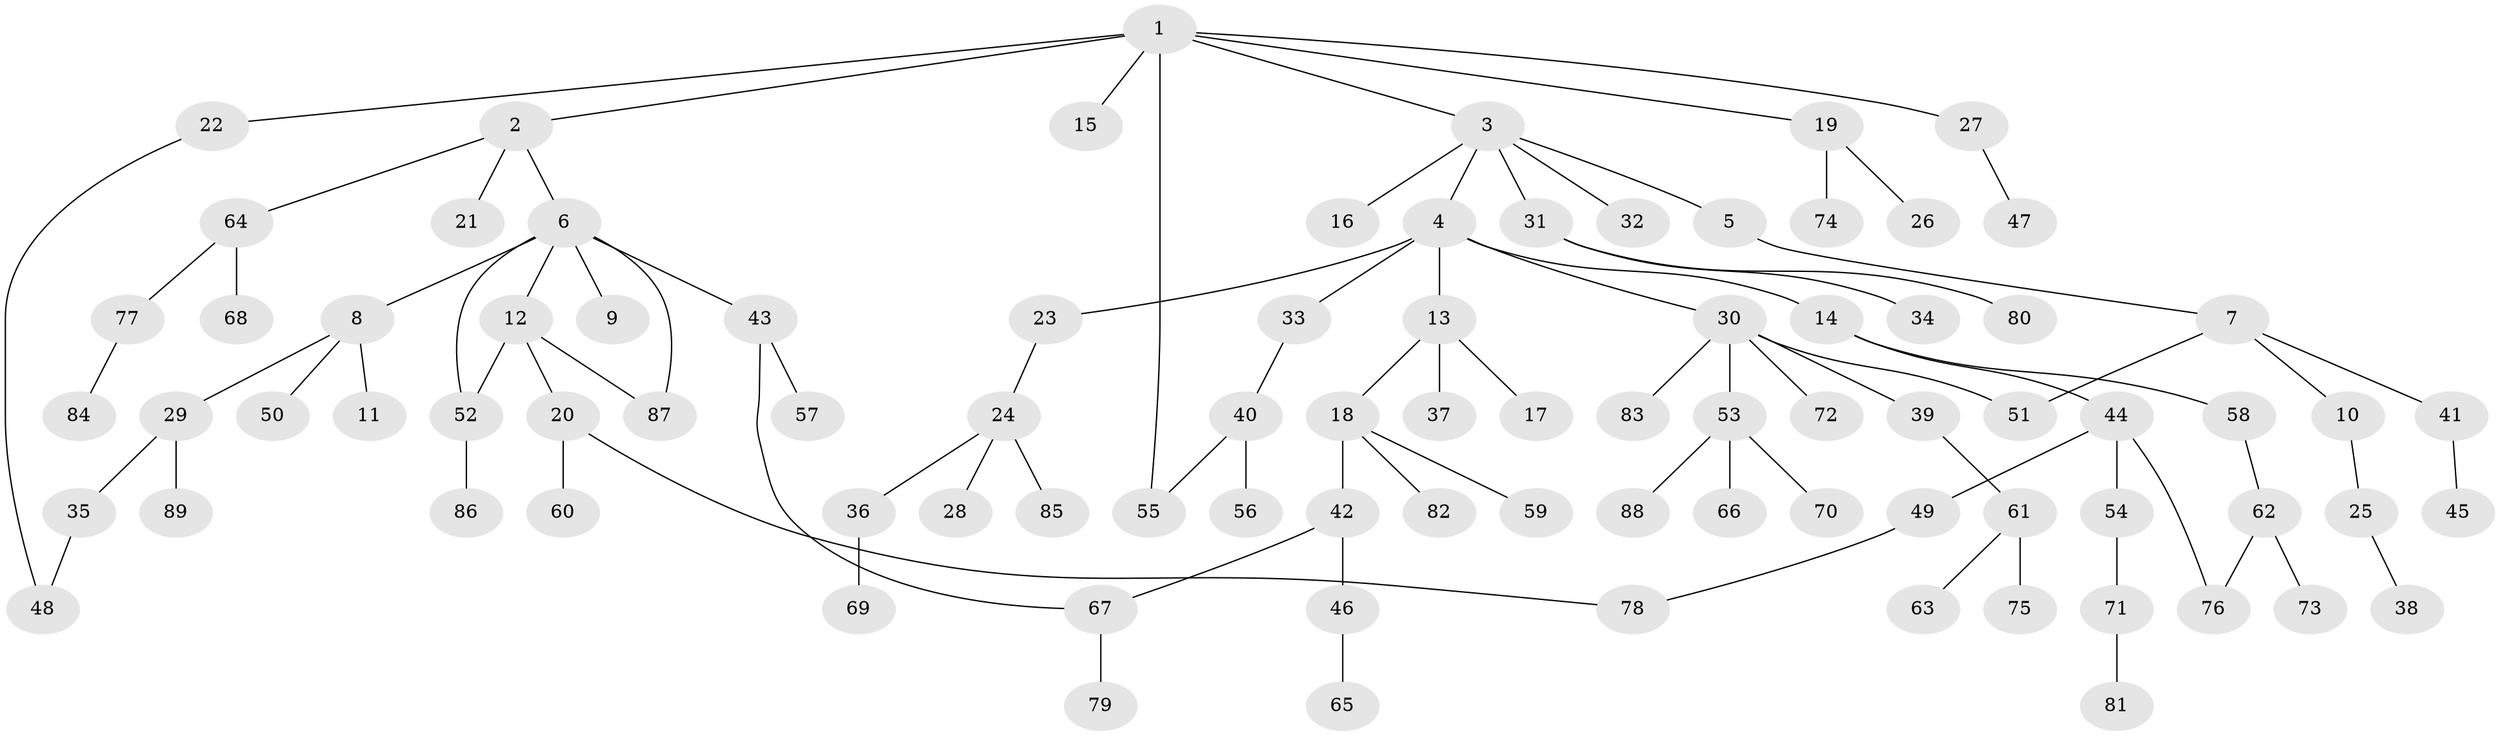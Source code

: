 // coarse degree distribution, {8: 0.01639344262295082, 3: 0.16393442622950818, 5: 0.04918032786885246, 6: 0.03278688524590164, 2: 0.2786885245901639, 4: 0.04918032786885246, 1: 0.4098360655737705}
// Generated by graph-tools (version 1.1) at 2025/41/03/06/25 10:41:27]
// undirected, 89 vertices, 96 edges
graph export_dot {
graph [start="1"]
  node [color=gray90,style=filled];
  1;
  2;
  3;
  4;
  5;
  6;
  7;
  8;
  9;
  10;
  11;
  12;
  13;
  14;
  15;
  16;
  17;
  18;
  19;
  20;
  21;
  22;
  23;
  24;
  25;
  26;
  27;
  28;
  29;
  30;
  31;
  32;
  33;
  34;
  35;
  36;
  37;
  38;
  39;
  40;
  41;
  42;
  43;
  44;
  45;
  46;
  47;
  48;
  49;
  50;
  51;
  52;
  53;
  54;
  55;
  56;
  57;
  58;
  59;
  60;
  61;
  62;
  63;
  64;
  65;
  66;
  67;
  68;
  69;
  70;
  71;
  72;
  73;
  74;
  75;
  76;
  77;
  78;
  79;
  80;
  81;
  82;
  83;
  84;
  85;
  86;
  87;
  88;
  89;
  1 -- 2;
  1 -- 3;
  1 -- 15;
  1 -- 19;
  1 -- 22;
  1 -- 27;
  1 -- 55;
  2 -- 6;
  2 -- 21;
  2 -- 64;
  3 -- 4;
  3 -- 5;
  3 -- 16;
  3 -- 31;
  3 -- 32;
  4 -- 13;
  4 -- 14;
  4 -- 23;
  4 -- 30;
  4 -- 33;
  5 -- 7;
  6 -- 8;
  6 -- 9;
  6 -- 12;
  6 -- 43;
  6 -- 87;
  6 -- 52;
  7 -- 10;
  7 -- 41;
  7 -- 51;
  8 -- 11;
  8 -- 29;
  8 -- 50;
  10 -- 25;
  12 -- 20;
  12 -- 52;
  12 -- 87;
  13 -- 17;
  13 -- 18;
  13 -- 37;
  14 -- 44;
  14 -- 58;
  18 -- 42;
  18 -- 59;
  18 -- 82;
  19 -- 26;
  19 -- 74;
  20 -- 60;
  20 -- 78;
  22 -- 48;
  23 -- 24;
  24 -- 28;
  24 -- 36;
  24 -- 85;
  25 -- 38;
  27 -- 47;
  29 -- 35;
  29 -- 89;
  30 -- 39;
  30 -- 53;
  30 -- 72;
  30 -- 83;
  30 -- 51;
  31 -- 34;
  31 -- 80;
  33 -- 40;
  35 -- 48;
  36 -- 69;
  39 -- 61;
  40 -- 56;
  40 -- 55;
  41 -- 45;
  42 -- 46;
  42 -- 67;
  43 -- 57;
  43 -- 67;
  44 -- 49;
  44 -- 54;
  44 -- 76;
  46 -- 65;
  49 -- 78;
  52 -- 86;
  53 -- 66;
  53 -- 70;
  53 -- 88;
  54 -- 71;
  58 -- 62;
  61 -- 63;
  61 -- 75;
  62 -- 73;
  62 -- 76;
  64 -- 68;
  64 -- 77;
  67 -- 79;
  71 -- 81;
  77 -- 84;
}
